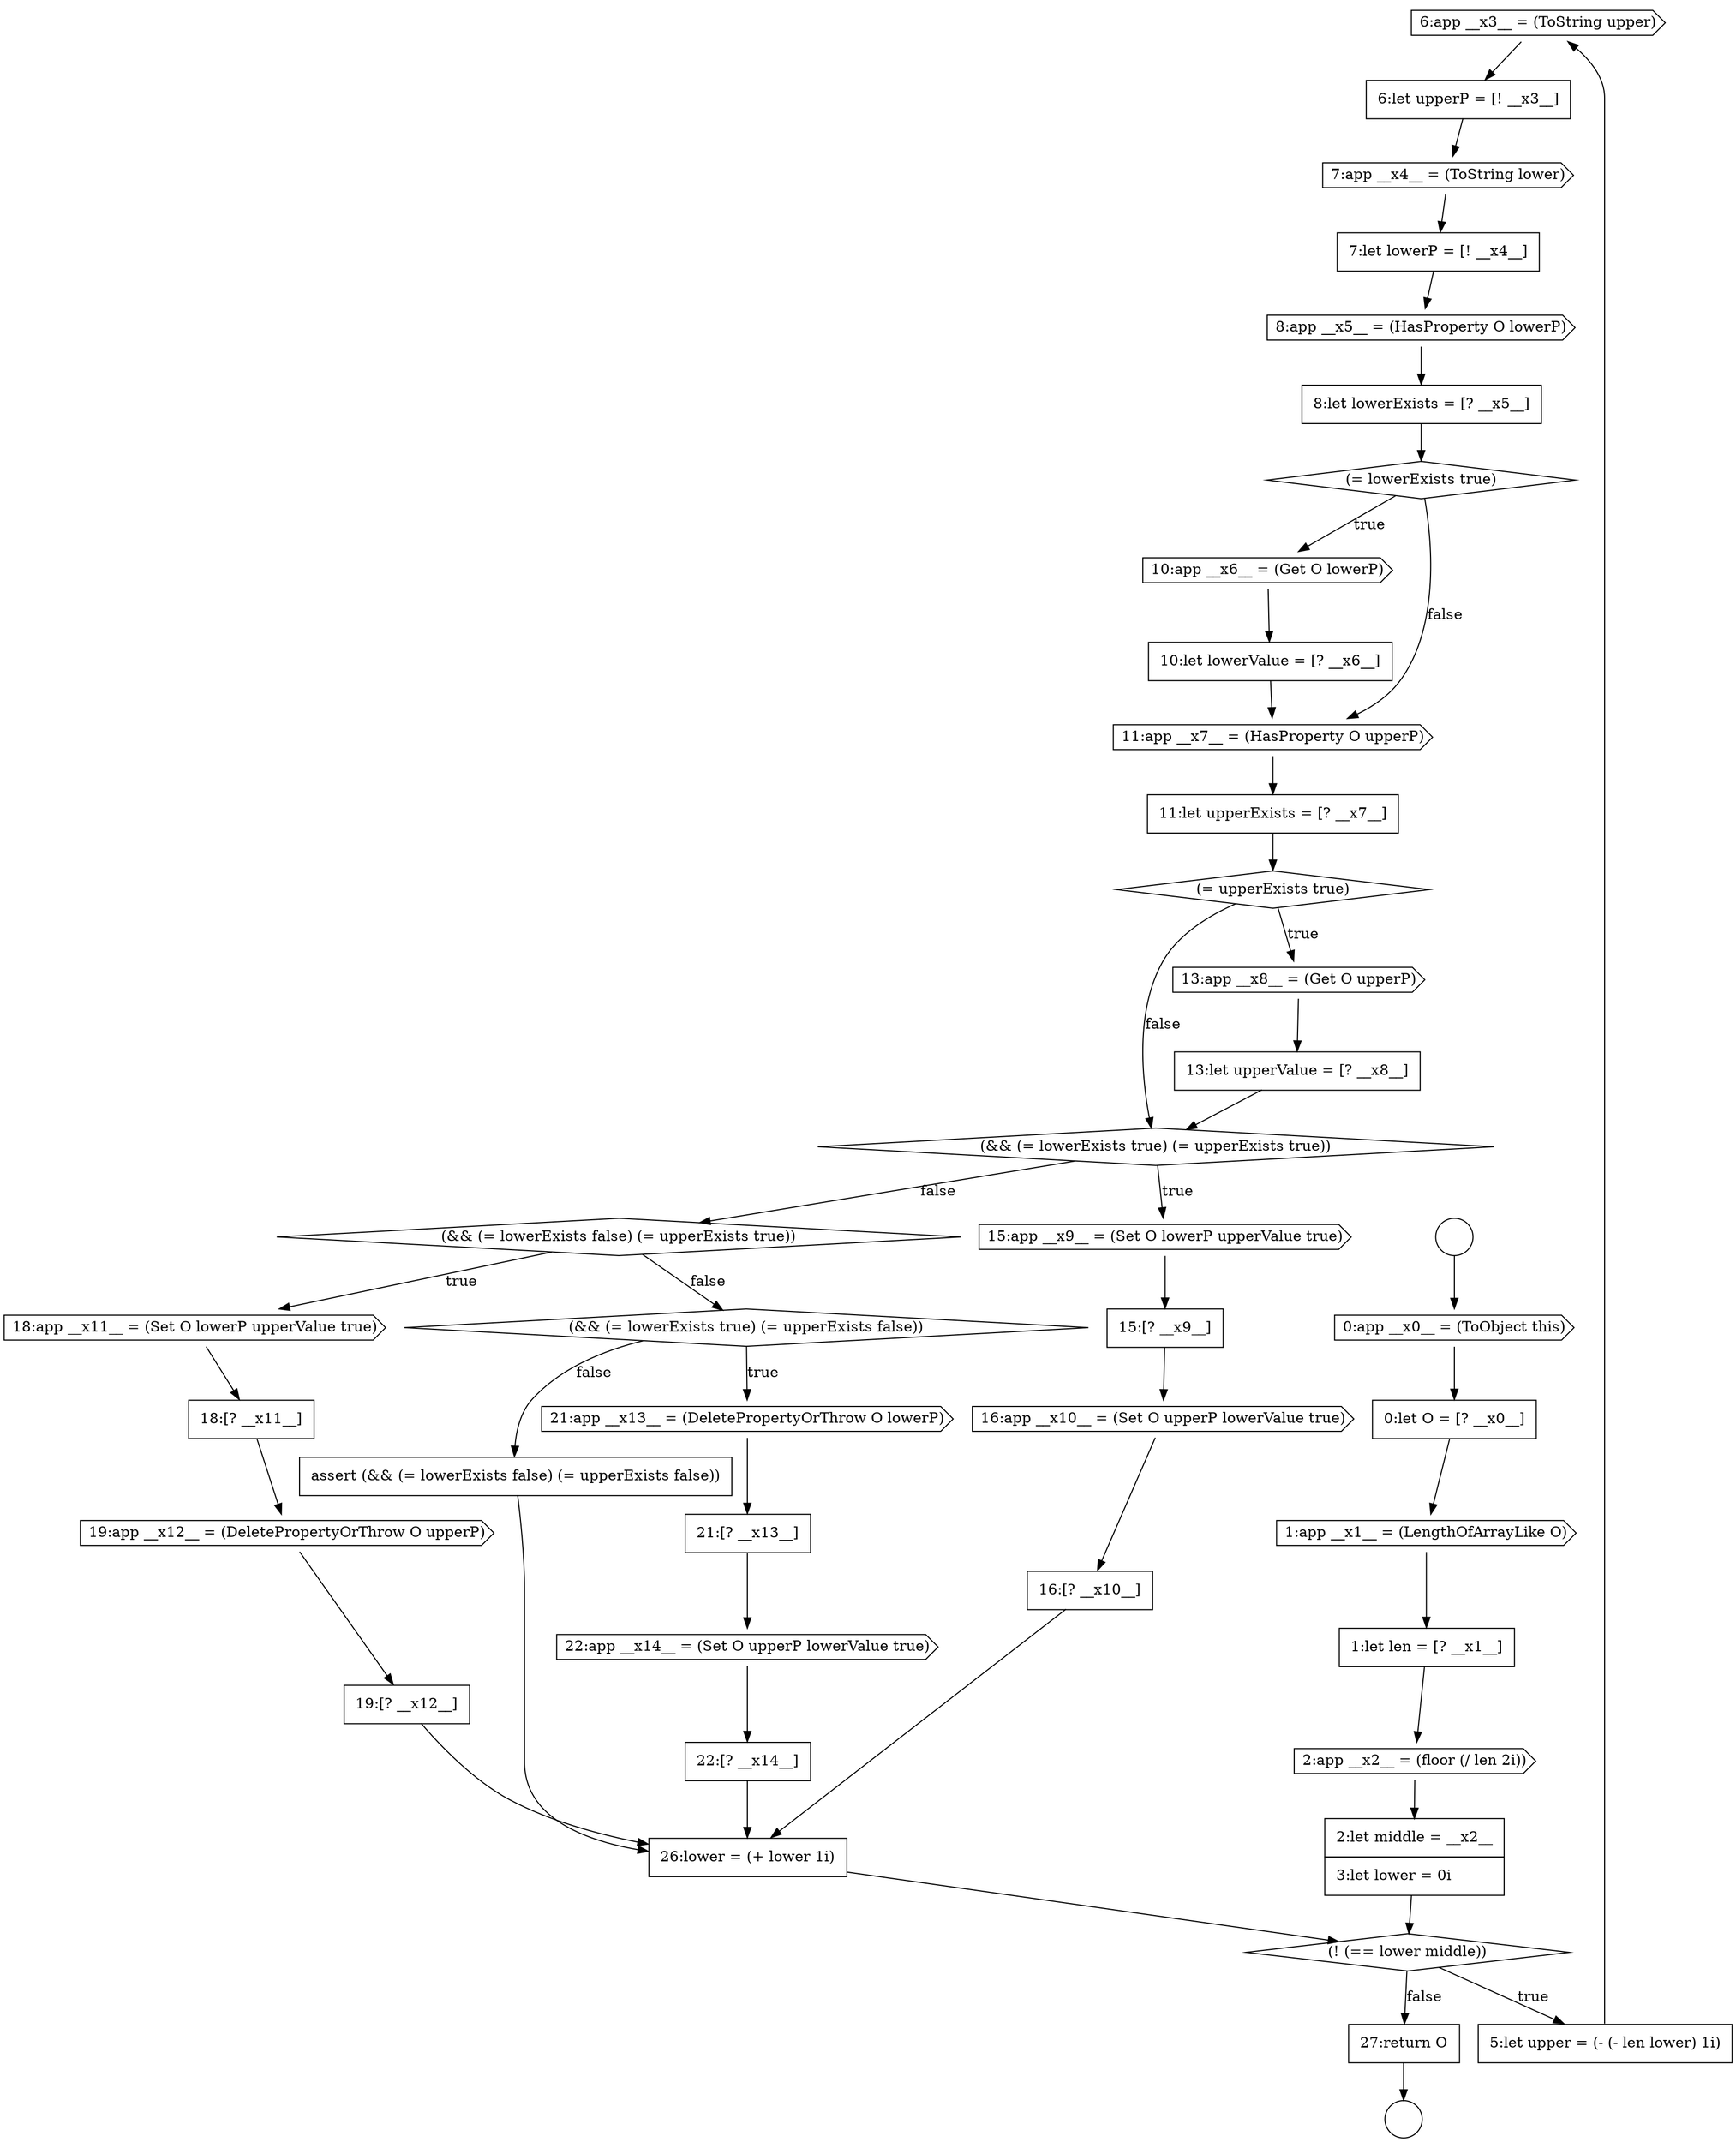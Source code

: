 digraph {
  node16340 [shape=cds, label=<<font color="black">6:app __x3__ = (ToString upper)</font>> color="black" fillcolor="white" style=filled]
  node16353 [shape=none, margin=0, label=<<font color="black">
    <table border="0" cellborder="1" cellspacing="0" cellpadding="10">
      <tr><td align="left">13:let upperValue = [? __x8__]</td></tr>
    </table>
  </font>> color="black" fillcolor="white" style=filled]
  node16336 [shape=cds, label=<<font color="black">2:app __x2__ = (floor (/ len 2i))</font>> color="black" fillcolor="white" style=filled]
  node16351 [shape=diamond, label=<<font color="black">(= upperExists true)</font>> color="black" fillcolor="white" style=filled]
  node16347 [shape=cds, label=<<font color="black">10:app __x6__ = (Get O lowerP)</font>> color="black" fillcolor="white" style=filled]
  node16344 [shape=cds, label=<<font color="black">8:app __x5__ = (HasProperty O lowerP)</font>> color="black" fillcolor="white" style=filled]
  node16357 [shape=cds, label=<<font color="black">16:app __x10__ = (Set O upperP lowerValue true)</font>> color="black" fillcolor="white" style=filled]
  node16339 [shape=none, margin=0, label=<<font color="black">
    <table border="0" cellborder="1" cellspacing="0" cellpadding="10">
      <tr><td align="left">5:let upper = (- (- len lower) 1i)</td></tr>
    </table>
  </font>> color="black" fillcolor="white" style=filled]
  node16365 [shape=cds, label=<<font color="black">21:app __x13__ = (DeletePropertyOrThrow O lowerP)</font>> color="black" fillcolor="white" style=filled]
  node16348 [shape=none, margin=0, label=<<font color="black">
    <table border="0" cellborder="1" cellspacing="0" cellpadding="10">
      <tr><td align="left">10:let lowerValue = [? __x6__]</td></tr>
    </table>
  </font>> color="black" fillcolor="white" style=filled]
  node16361 [shape=none, margin=0, label=<<font color="black">
    <table border="0" cellborder="1" cellspacing="0" cellpadding="10">
      <tr><td align="left">18:[? __x11__]</td></tr>
    </table>
  </font>> color="black" fillcolor="white" style=filled]
  node16343 [shape=none, margin=0, label=<<font color="black">
    <table border="0" cellborder="1" cellspacing="0" cellpadding="10">
      <tr><td align="left">7:let lowerP = [! __x4__]</td></tr>
    </table>
  </font>> color="black" fillcolor="white" style=filled]
  node16349 [shape=cds, label=<<font color="black">11:app __x7__ = (HasProperty O upperP)</font>> color="black" fillcolor="white" style=filled]
  node16355 [shape=cds, label=<<font color="black">15:app __x9__ = (Set O lowerP upperValue true)</font>> color="black" fillcolor="white" style=filled]
  node16359 [shape=diamond, label=<<font color="black">(&amp;&amp; (= lowerExists false) (= upperExists true))</font>> color="black" fillcolor="white" style=filled]
  node16345 [shape=none, margin=0, label=<<font color="black">
    <table border="0" cellborder="1" cellspacing="0" cellpadding="10">
      <tr><td align="left">8:let lowerExists = [? __x5__]</td></tr>
    </table>
  </font>> color="black" fillcolor="white" style=filled]
  node16330 [shape=circle label=" " color="black" fillcolor="white" style=filled]
  node16337 [shape=none, margin=0, label=<<font color="black">
    <table border="0" cellborder="1" cellspacing="0" cellpadding="10">
      <tr><td align="left">2:let middle = __x2__</td></tr>
      <tr><td align="left">3:let lower = 0i</td></tr>
    </table>
  </font>> color="black" fillcolor="white" style=filled]
  node16335 [shape=none, margin=0, label=<<font color="black">
    <table border="0" cellborder="1" cellspacing="0" cellpadding="10">
      <tr><td align="left">1:let len = [? __x1__]</td></tr>
    </table>
  </font>> color="black" fillcolor="white" style=filled]
  node16341 [shape=none, margin=0, label=<<font color="black">
    <table border="0" cellborder="1" cellspacing="0" cellpadding="10">
      <tr><td align="left">6:let upperP = [! __x3__]</td></tr>
    </table>
  </font>> color="black" fillcolor="white" style=filled]
  node16331 [shape=circle label=" " color="black" fillcolor="white" style=filled]
  node16332 [shape=cds, label=<<font color="black">0:app __x0__ = (ToObject this)</font>> color="black" fillcolor="white" style=filled]
  node16364 [shape=diamond, label=<<font color="black">(&amp;&amp; (= lowerExists true) (= upperExists false))</font>> color="black" fillcolor="white" style=filled]
  node16333 [shape=none, margin=0, label=<<font color="black">
    <table border="0" cellborder="1" cellspacing="0" cellpadding="10">
      <tr><td align="left">0:let O = [? __x0__]</td></tr>
    </table>
  </font>> color="black" fillcolor="white" style=filled]
  node16356 [shape=none, margin=0, label=<<font color="black">
    <table border="0" cellborder="1" cellspacing="0" cellpadding="10">
      <tr><td align="left">15:[? __x9__]</td></tr>
    </table>
  </font>> color="black" fillcolor="white" style=filled]
  node16371 [shape=none, margin=0, label=<<font color="black">
    <table border="0" cellborder="1" cellspacing="0" cellpadding="10">
      <tr><td align="left">27:return O</td></tr>
    </table>
  </font>> color="black" fillcolor="white" style=filled]
  node16360 [shape=cds, label=<<font color="black">18:app __x11__ = (Set O lowerP upperValue true)</font>> color="black" fillcolor="white" style=filled]
  node16334 [shape=cds, label=<<font color="black">1:app __x1__ = (LengthOfArrayLike O)</font>> color="black" fillcolor="white" style=filled]
  node16370 [shape=none, margin=0, label=<<font color="black">
    <table border="0" cellborder="1" cellspacing="0" cellpadding="10">
      <tr><td align="left">26:lower = (+ lower 1i)</td></tr>
    </table>
  </font>> color="black" fillcolor="white" style=filled]
  node16338 [shape=diamond, label=<<font color="black">(! (== lower middle))</font>> color="black" fillcolor="white" style=filled]
  node16366 [shape=none, margin=0, label=<<font color="black">
    <table border="0" cellborder="1" cellspacing="0" cellpadding="10">
      <tr><td align="left">21:[? __x13__]</td></tr>
    </table>
  </font>> color="black" fillcolor="white" style=filled]
  node16342 [shape=cds, label=<<font color="black">7:app __x4__ = (ToString lower)</font>> color="black" fillcolor="white" style=filled]
  node16362 [shape=cds, label=<<font color="black">19:app __x12__ = (DeletePropertyOrThrow O upperP)</font>> color="black" fillcolor="white" style=filled]
  node16354 [shape=diamond, label=<<font color="black">(&amp;&amp; (= lowerExists true) (= upperExists true))</font>> color="black" fillcolor="white" style=filled]
  node16367 [shape=cds, label=<<font color="black">22:app __x14__ = (Set O upperP lowerValue true)</font>> color="black" fillcolor="white" style=filled]
  node16369 [shape=none, margin=0, label=<<font color="black">
    <table border="0" cellborder="1" cellspacing="0" cellpadding="10">
      <tr><td align="left">assert (&amp;&amp; (= lowerExists false) (= upperExists false))</td></tr>
    </table>
  </font>> color="black" fillcolor="white" style=filled]
  node16350 [shape=none, margin=0, label=<<font color="black">
    <table border="0" cellborder="1" cellspacing="0" cellpadding="10">
      <tr><td align="left">11:let upperExists = [? __x7__]</td></tr>
    </table>
  </font>> color="black" fillcolor="white" style=filled]
  node16352 [shape=cds, label=<<font color="black">13:app __x8__ = (Get O upperP)</font>> color="black" fillcolor="white" style=filled]
  node16363 [shape=none, margin=0, label=<<font color="black">
    <table border="0" cellborder="1" cellspacing="0" cellpadding="10">
      <tr><td align="left">19:[? __x12__]</td></tr>
    </table>
  </font>> color="black" fillcolor="white" style=filled]
  node16368 [shape=none, margin=0, label=<<font color="black">
    <table border="0" cellborder="1" cellspacing="0" cellpadding="10">
      <tr><td align="left">22:[? __x14__]</td></tr>
    </table>
  </font>> color="black" fillcolor="white" style=filled]
  node16346 [shape=diamond, label=<<font color="black">(= lowerExists true)</font>> color="black" fillcolor="white" style=filled]
  node16358 [shape=none, margin=0, label=<<font color="black">
    <table border="0" cellborder="1" cellspacing="0" cellpadding="10">
      <tr><td align="left">16:[? __x10__]</td></tr>
    </table>
  </font>> color="black" fillcolor="white" style=filled]
  node16371 -> node16331 [ color="black"]
  node16338 -> node16339 [label=<<font color="black">true</font>> color="black"]
  node16338 -> node16371 [label=<<font color="black">false</font>> color="black"]
  node16366 -> node16367 [ color="black"]
  node16344 -> node16345 [ color="black"]
  node16367 -> node16368 [ color="black"]
  node16363 -> node16370 [ color="black"]
  node16352 -> node16353 [ color="black"]
  node16353 -> node16354 [ color="black"]
  node16335 -> node16336 [ color="black"]
  node16351 -> node16352 [label=<<font color="black">true</font>> color="black"]
  node16351 -> node16354 [label=<<font color="black">false</font>> color="black"]
  node16330 -> node16332 [ color="black"]
  node16341 -> node16342 [ color="black"]
  node16350 -> node16351 [ color="black"]
  node16370 -> node16338 [ color="black"]
  node16360 -> node16361 [ color="black"]
  node16364 -> node16365 [label=<<font color="black">true</font>> color="black"]
  node16364 -> node16369 [label=<<font color="black">false</font>> color="black"]
  node16355 -> node16356 [ color="black"]
  node16348 -> node16349 [ color="black"]
  node16356 -> node16357 [ color="black"]
  node16342 -> node16343 [ color="black"]
  node16361 -> node16362 [ color="black"]
  node16359 -> node16360 [label=<<font color="black">true</font>> color="black"]
  node16359 -> node16364 [label=<<font color="black">false</font>> color="black"]
  node16343 -> node16344 [ color="black"]
  node16357 -> node16358 [ color="black"]
  node16337 -> node16338 [ color="black"]
  node16347 -> node16348 [ color="black"]
  node16339 -> node16340 [ color="black"]
  node16365 -> node16366 [ color="black"]
  node16369 -> node16370 [ color="black"]
  node16345 -> node16346 [ color="black"]
  node16334 -> node16335 [ color="black"]
  node16349 -> node16350 [ color="black"]
  node16368 -> node16370 [ color="black"]
  node16332 -> node16333 [ color="black"]
  node16362 -> node16363 [ color="black"]
  node16336 -> node16337 [ color="black"]
  node16340 -> node16341 [ color="black"]
  node16346 -> node16347 [label=<<font color="black">true</font>> color="black"]
  node16346 -> node16349 [label=<<font color="black">false</font>> color="black"]
  node16354 -> node16355 [label=<<font color="black">true</font>> color="black"]
  node16354 -> node16359 [label=<<font color="black">false</font>> color="black"]
  node16333 -> node16334 [ color="black"]
  node16358 -> node16370 [ color="black"]
}
